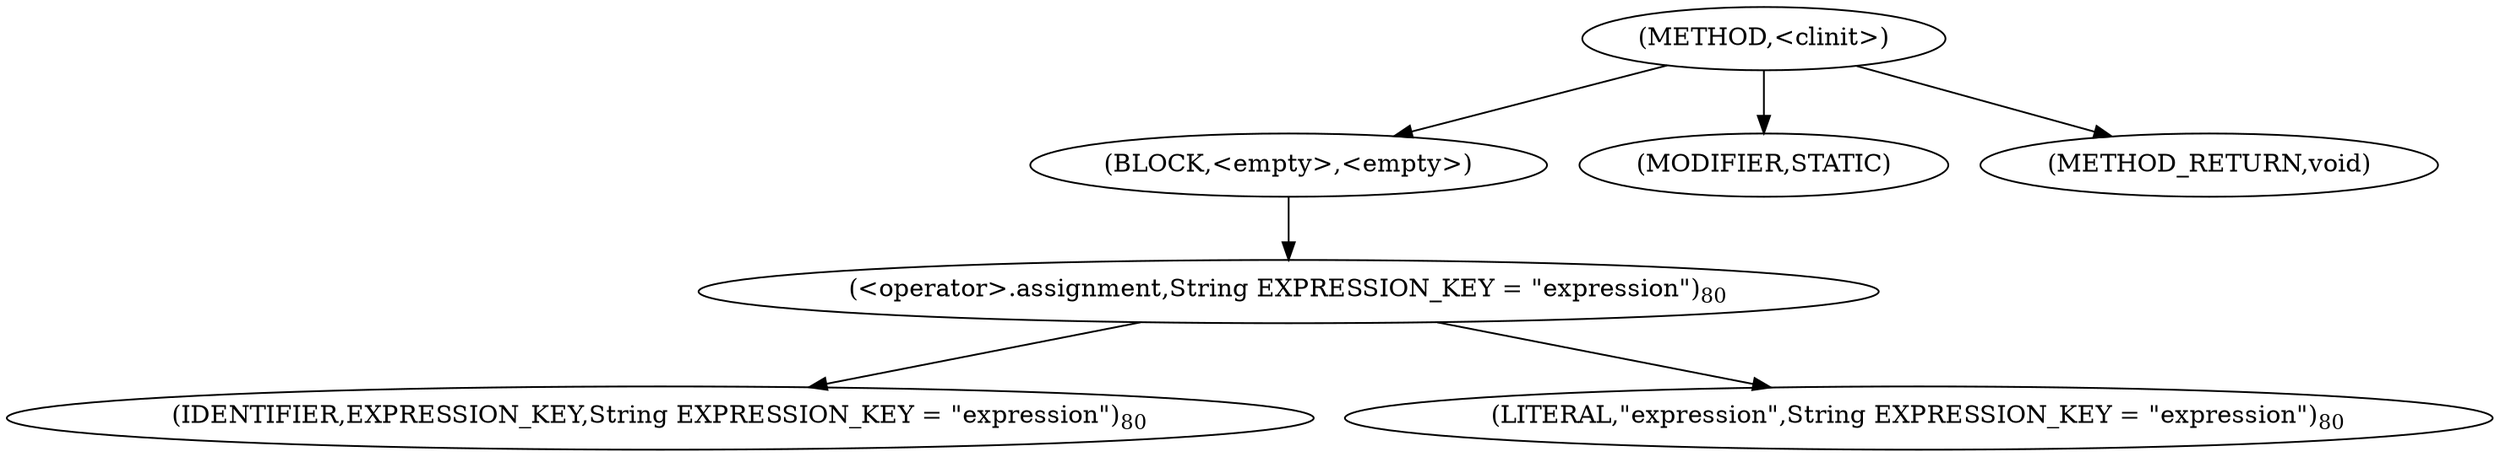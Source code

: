 digraph "&lt;clinit&gt;" {  
"289" [label = <(METHOD,&lt;clinit&gt;)> ]
"290" [label = <(BLOCK,&lt;empty&gt;,&lt;empty&gt;)> ]
"291" [label = <(&lt;operator&gt;.assignment,String EXPRESSION_KEY = &quot;expression&quot;)<SUB>80</SUB>> ]
"292" [label = <(IDENTIFIER,EXPRESSION_KEY,String EXPRESSION_KEY = &quot;expression&quot;)<SUB>80</SUB>> ]
"293" [label = <(LITERAL,&quot;expression&quot;,String EXPRESSION_KEY = &quot;expression&quot;)<SUB>80</SUB>> ]
"294" [label = <(MODIFIER,STATIC)> ]
"295" [label = <(METHOD_RETURN,void)> ]
  "289" -> "290" 
  "289" -> "294" 
  "289" -> "295" 
  "290" -> "291" 
  "291" -> "292" 
  "291" -> "293" 
}
